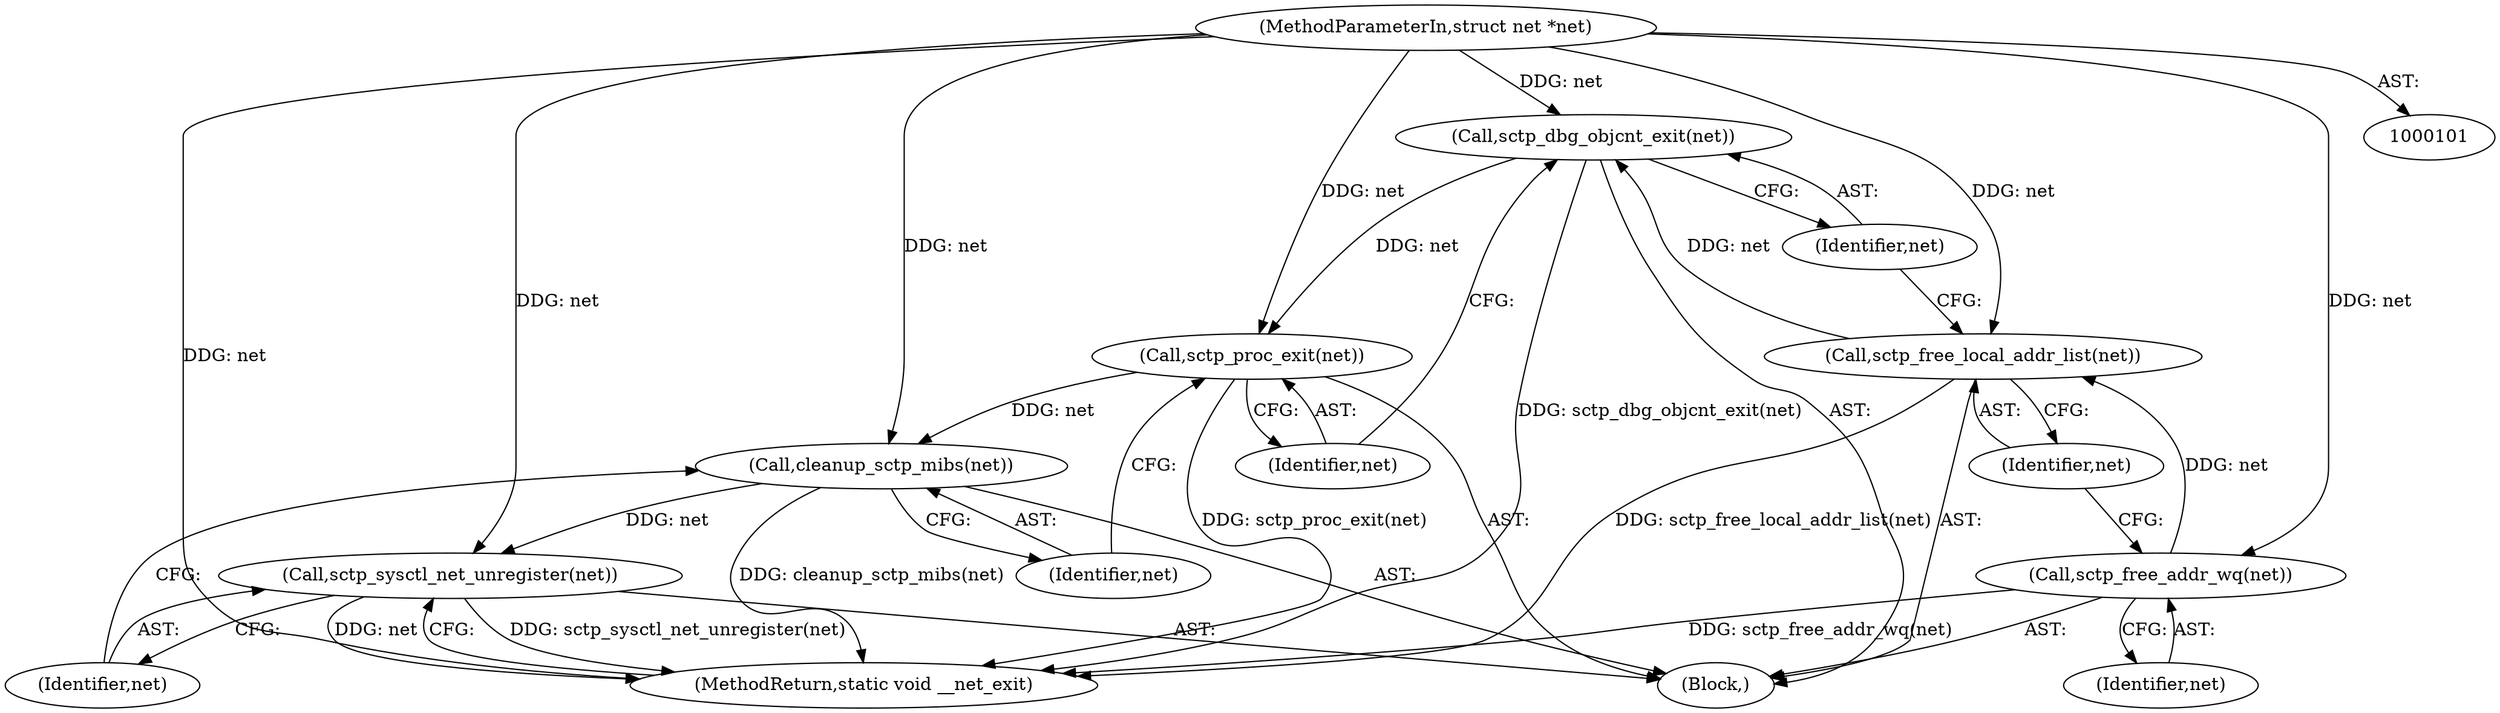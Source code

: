 digraph "0_linux_8e2d61e0aed2b7c4ecb35844fe07e0b2b762dee4_1@pointer" {
"1000108" [label="(Call,sctp_dbg_objcnt_exit(net))"];
"1000106" [label="(Call,sctp_free_local_addr_list(net))"];
"1000104" [label="(Call,sctp_free_addr_wq(net))"];
"1000102" [label="(MethodParameterIn,struct net *net)"];
"1000110" [label="(Call,sctp_proc_exit(net))"];
"1000112" [label="(Call,cleanup_sctp_mibs(net))"];
"1000114" [label="(Call,sctp_sysctl_net_unregister(net))"];
"1000108" [label="(Call,sctp_dbg_objcnt_exit(net))"];
"1000115" [label="(Identifier,net)"];
"1000103" [label="(Block,)"];
"1000116" [label="(MethodReturn,static void __net_exit)"];
"1000109" [label="(Identifier,net)"];
"1000110" [label="(Call,sctp_proc_exit(net))"];
"1000104" [label="(Call,sctp_free_addr_wq(net))"];
"1000102" [label="(MethodParameterIn,struct net *net)"];
"1000105" [label="(Identifier,net)"];
"1000112" [label="(Call,cleanup_sctp_mibs(net))"];
"1000114" [label="(Call,sctp_sysctl_net_unregister(net))"];
"1000111" [label="(Identifier,net)"];
"1000113" [label="(Identifier,net)"];
"1000107" [label="(Identifier,net)"];
"1000106" [label="(Call,sctp_free_local_addr_list(net))"];
"1000108" -> "1000103"  [label="AST: "];
"1000108" -> "1000109"  [label="CFG: "];
"1000109" -> "1000108"  [label="AST: "];
"1000111" -> "1000108"  [label="CFG: "];
"1000108" -> "1000116"  [label="DDG: sctp_dbg_objcnt_exit(net)"];
"1000106" -> "1000108"  [label="DDG: net"];
"1000102" -> "1000108"  [label="DDG: net"];
"1000108" -> "1000110"  [label="DDG: net"];
"1000106" -> "1000103"  [label="AST: "];
"1000106" -> "1000107"  [label="CFG: "];
"1000107" -> "1000106"  [label="AST: "];
"1000109" -> "1000106"  [label="CFG: "];
"1000106" -> "1000116"  [label="DDG: sctp_free_local_addr_list(net)"];
"1000104" -> "1000106"  [label="DDG: net"];
"1000102" -> "1000106"  [label="DDG: net"];
"1000104" -> "1000103"  [label="AST: "];
"1000104" -> "1000105"  [label="CFG: "];
"1000105" -> "1000104"  [label="AST: "];
"1000107" -> "1000104"  [label="CFG: "];
"1000104" -> "1000116"  [label="DDG: sctp_free_addr_wq(net)"];
"1000102" -> "1000104"  [label="DDG: net"];
"1000102" -> "1000101"  [label="AST: "];
"1000102" -> "1000116"  [label="DDG: net"];
"1000102" -> "1000110"  [label="DDG: net"];
"1000102" -> "1000112"  [label="DDG: net"];
"1000102" -> "1000114"  [label="DDG: net"];
"1000110" -> "1000103"  [label="AST: "];
"1000110" -> "1000111"  [label="CFG: "];
"1000111" -> "1000110"  [label="AST: "];
"1000113" -> "1000110"  [label="CFG: "];
"1000110" -> "1000116"  [label="DDG: sctp_proc_exit(net)"];
"1000110" -> "1000112"  [label="DDG: net"];
"1000112" -> "1000103"  [label="AST: "];
"1000112" -> "1000113"  [label="CFG: "];
"1000113" -> "1000112"  [label="AST: "];
"1000115" -> "1000112"  [label="CFG: "];
"1000112" -> "1000116"  [label="DDG: cleanup_sctp_mibs(net)"];
"1000112" -> "1000114"  [label="DDG: net"];
"1000114" -> "1000103"  [label="AST: "];
"1000114" -> "1000115"  [label="CFG: "];
"1000115" -> "1000114"  [label="AST: "];
"1000116" -> "1000114"  [label="CFG: "];
"1000114" -> "1000116"  [label="DDG: sctp_sysctl_net_unregister(net)"];
"1000114" -> "1000116"  [label="DDG: net"];
}
